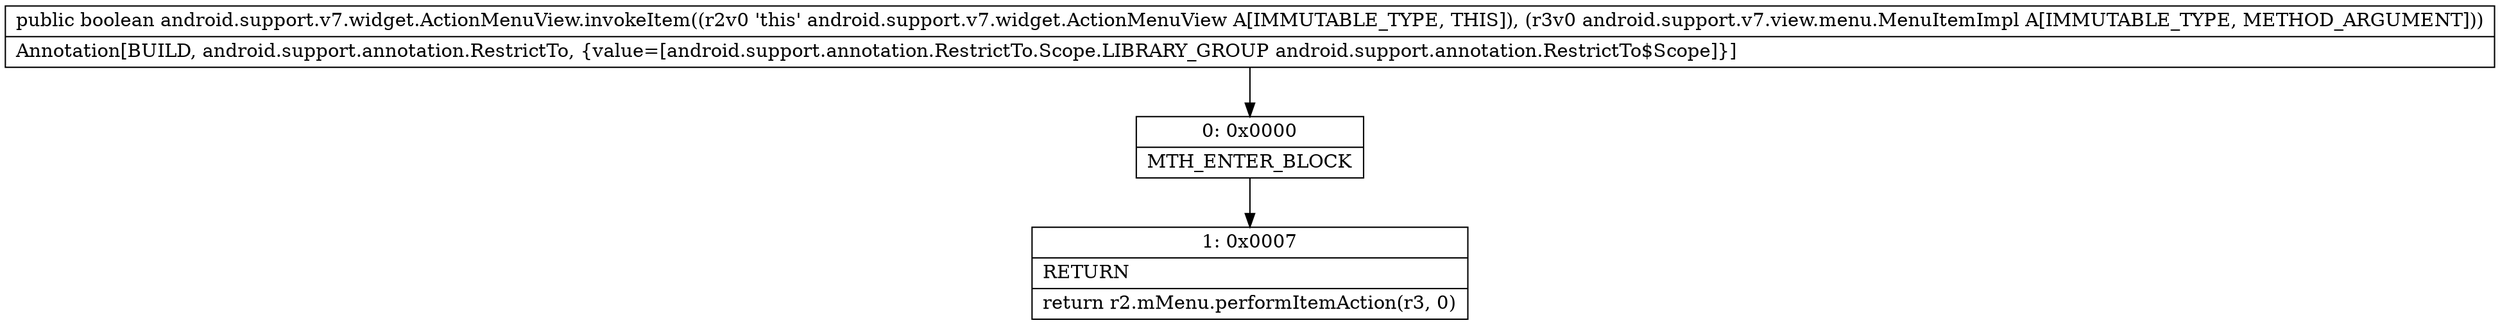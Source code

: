 digraph "CFG forandroid.support.v7.widget.ActionMenuView.invokeItem(Landroid\/support\/v7\/view\/menu\/MenuItemImpl;)Z" {
Node_0 [shape=record,label="{0\:\ 0x0000|MTH_ENTER_BLOCK\l}"];
Node_1 [shape=record,label="{1\:\ 0x0007|RETURN\l|return r2.mMenu.performItemAction(r3, 0)\l}"];
MethodNode[shape=record,label="{public boolean android.support.v7.widget.ActionMenuView.invokeItem((r2v0 'this' android.support.v7.widget.ActionMenuView A[IMMUTABLE_TYPE, THIS]), (r3v0 android.support.v7.view.menu.MenuItemImpl A[IMMUTABLE_TYPE, METHOD_ARGUMENT]))  | Annotation[BUILD, android.support.annotation.RestrictTo, \{value=[android.support.annotation.RestrictTo.Scope.LIBRARY_GROUP android.support.annotation.RestrictTo$Scope]\}]\l}"];
MethodNode -> Node_0;
Node_0 -> Node_1;
}

